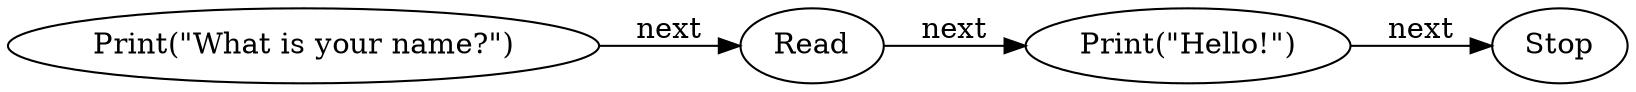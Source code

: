 digraph {
    rankdir=LR


    print1[label="Print(\"What is your name?\")" class="start"]
    read[label="Read"]
    print2[label="Print(\"Hello!\")" class="disabled"]
    stop[label="Stop" class="disabled"]

    print1 -> read[label="next"]
    read -> print2[label="next" class="disabled"]
    print2 -> stop[label="next" class="disabled"]
}
